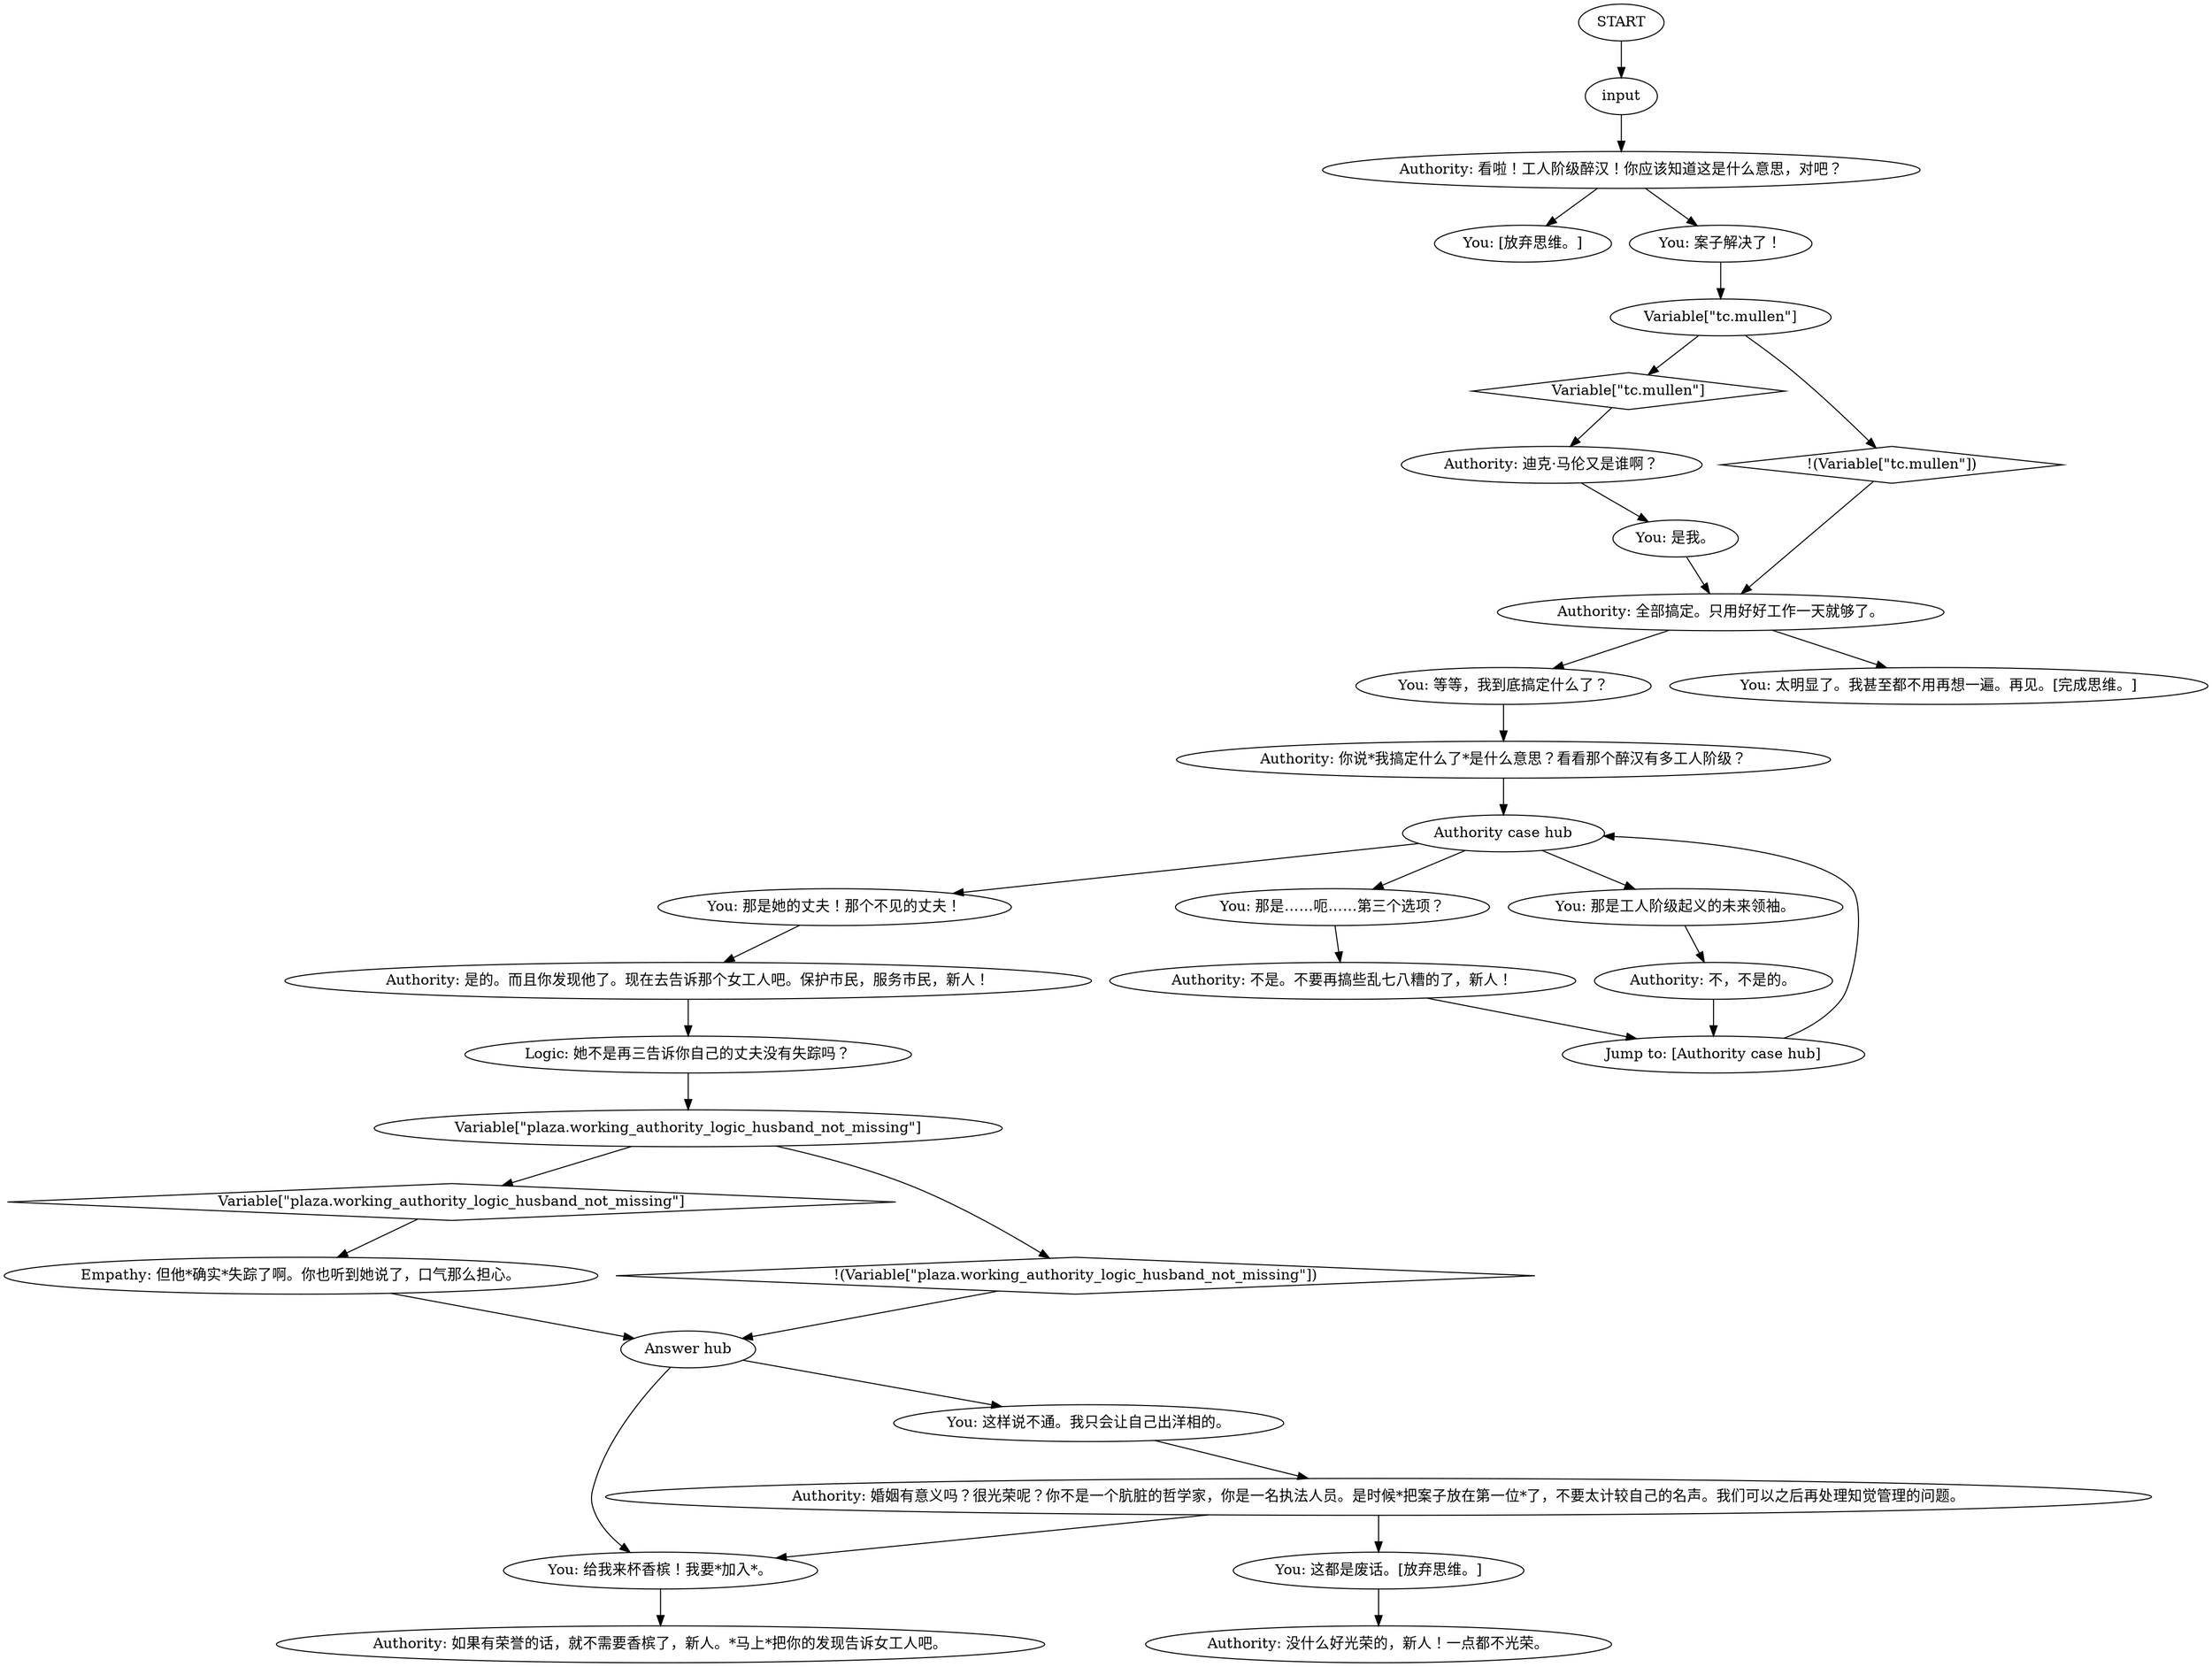 # PLAZA ORB / working class husband
# AUTHORITY: It's a working class woman's drunk husband.
# ==================================================
digraph G {
	  0 [label="START"];
	  1 [label="input"];
	  2 [label="You: 那是她的丈夫！那个不见的丈夫！"];
	  3 [label="You: 是我。"];
	  5 [label="Authority: 没什么好光荣的，新人！一点都不光荣。"];
	  6 [label="You: 这都是废话。[放弃思维。]"];
	  7 [label="Authority: 不是。不要再搞些乱七八糟的了，新人！"];
	  8 [label="You: [放弃思维。]"];
	  9 [label="Authority: 全部搞定。只用好好工作一天就够了。"];
	  10 [label="You: 给我来杯香槟！我要*加入*。"];
	  11 [label="Variable[\"tc.mullen\"]"];
	  12 [label="Variable[\"tc.mullen\"]", shape=diamond];
	  13 [label="!(Variable[\"tc.mullen\"])", shape=diamond];
	  14 [label="You: 案子解决了！"];
	  15 [label="Empathy: 但他*确实*失踪了啊。你也听到她说了，口气那么担心。"];
	  16 [label="Authority: 看啦！工人阶级醉汉！你应该知道这是什么意思，对吧？"];
	  17 [label="Logic: 她不是再三告诉你自己的丈夫没有失踪吗？"];
	  18 [label="Variable[\"plaza.working_authority_logic_husband_not_missing\"]"];
	  19 [label="Variable[\"plaza.working_authority_logic_husband_not_missing\"]", shape=diamond];
	  20 [label="!(Variable[\"plaza.working_authority_logic_husband_not_missing\"])", shape=diamond];
	  21 [label="You: 等等，我到底搞定什么了？"];
	  22 [label="You: 那是……呃……第三个选项？"];
	  23 [label="Jump to: [Authority case hub]"];
	  24 [label="Authority: 是的。而且你发现他了。现在去告诉那个女工人吧。保护市民，服务市民，新人！"];
	  25 [label="You: 这样说不通。我只会让自己出洋相的。"];
	  26 [label="Authority: 如果有荣誉的话，就不需要香槟了，新人。*马上*把你的发现告诉女工人吧。"];
	  27 [label="You: 那是工人阶级起义的未来领袖。"];
	  28 [label="You: 太明显了。我甚至都不用再想一遍。再见。[完成思维。]"];
	  29 [label="Authority case hub"];
	  30 [label="Answer hub"];
	  31 [label="Authority: 你说*我搞定什么了*是什么意思？看看那个醉汉有多工人阶级？"];
	  32 [label="Authority: 不，不是的。"];
	  33 [label="Authority: 迪克·马伦又是谁啊？"];
	  34 [label="Authority: 婚姻有意义吗？很光荣呢？你不是一个肮脏的哲学家，你是一名执法人员。是时候*把案子放在第一位*了，不要太计较自己的名声。我们可以之后再处理知觉管理的问题。"];
	  0 -> 1
	  1 -> 16
	  2 -> 24
	  3 -> 9
	  6 -> 5
	  7 -> 23
	  9 -> 28
	  9 -> 21
	  10 -> 26
	  11 -> 12
	  11 -> 13
	  12 -> 33
	  13 -> 9
	  14 -> 11
	  15 -> 30
	  16 -> 8
	  16 -> 14
	  17 -> 18
	  18 -> 19
	  18 -> 20
	  19 -> 15
	  20 -> 30
	  21 -> 31
	  22 -> 7
	  23 -> 29
	  24 -> 17
	  25 -> 34
	  27 -> 32
	  29 -> 2
	  29 -> 27
	  29 -> 22
	  30 -> 25
	  30 -> 10
	  31 -> 29
	  32 -> 23
	  33 -> 3
	  34 -> 10
	  34 -> 6
}

